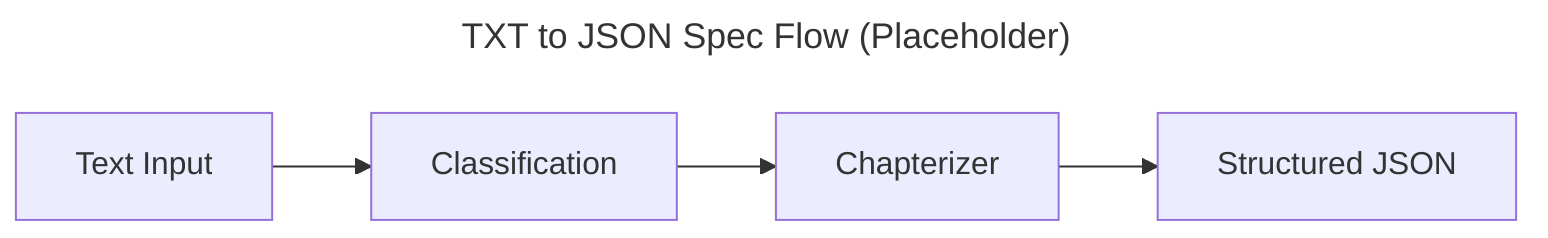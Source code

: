 ---
title: TXT to JSON Spec Flow (Placeholder)
---
flowchart LR
  A[Text Input] --> B[Classification]
  B --> C[Chapterizer]
  C --> D[Structured JSON]
